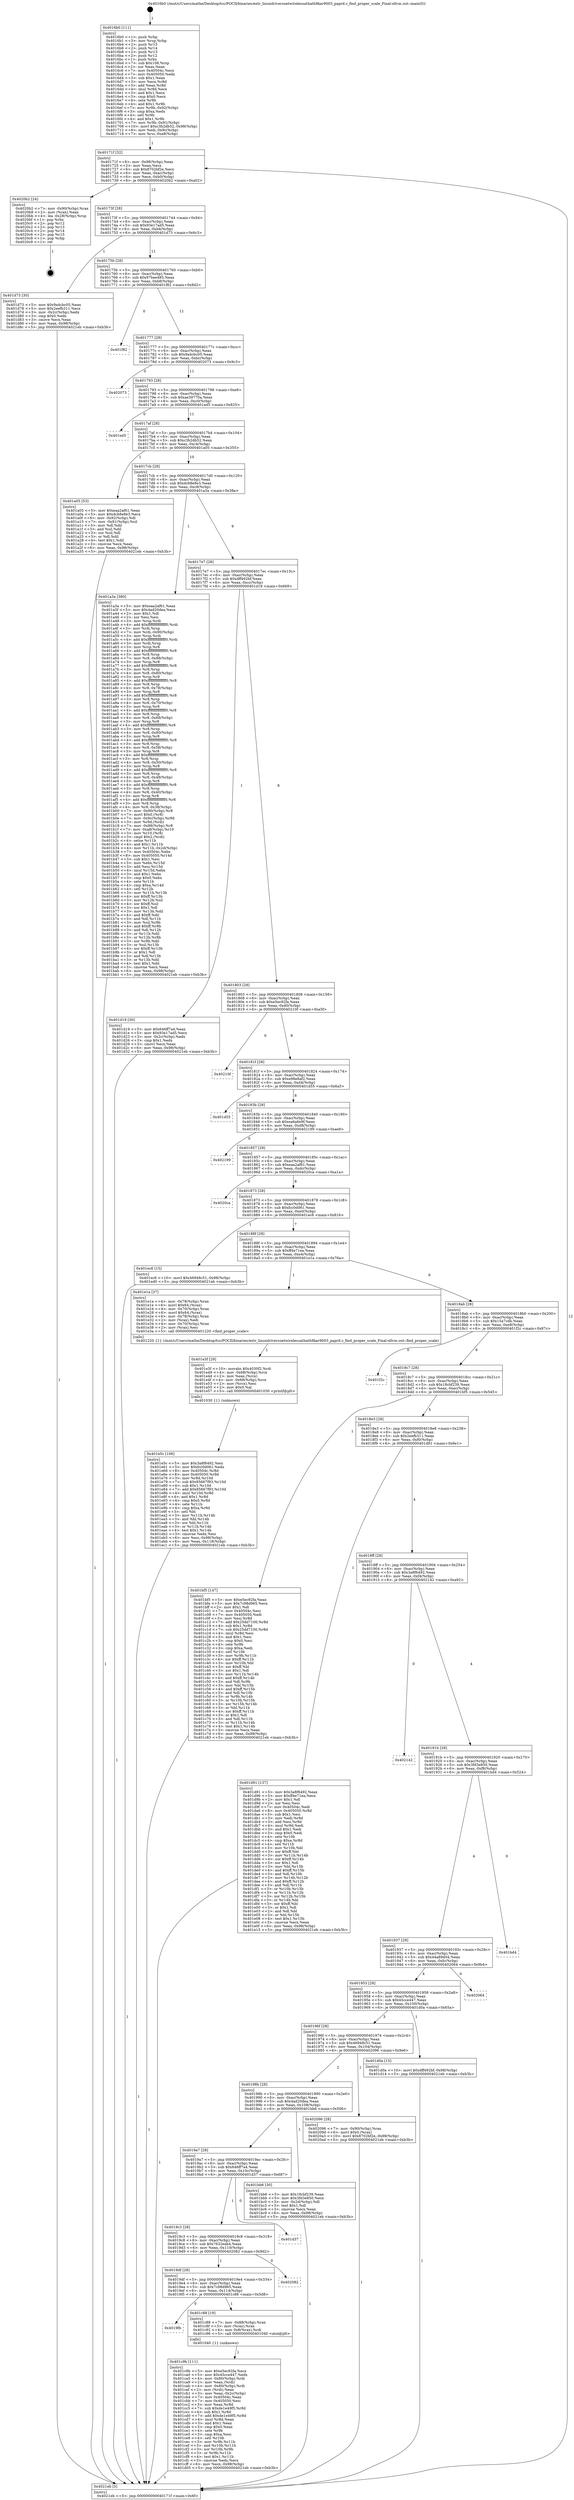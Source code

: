 digraph "0x4016b0" {
  label = "0x4016b0 (/mnt/c/Users/mathe/Desktop/tcc/POCII/binaries/extr_linuxdriversnetwirelessathath9kar9003_paprd.c_find_proper_scale_Final-ollvm.out::main(0))"
  labelloc = "t"
  node[shape=record]

  Entry [label="",width=0.3,height=0.3,shape=circle,fillcolor=black,style=filled]
  "0x40171f" [label="{
     0x40171f [32]\l
     | [instrs]\l
     &nbsp;&nbsp;0x40171f \<+6\>: mov -0x98(%rbp),%eax\l
     &nbsp;&nbsp;0x401725 \<+2\>: mov %eax,%ecx\l
     &nbsp;&nbsp;0x401727 \<+6\>: sub $0x8702bf2e,%ecx\l
     &nbsp;&nbsp;0x40172d \<+6\>: mov %eax,-0xac(%rbp)\l
     &nbsp;&nbsp;0x401733 \<+6\>: mov %ecx,-0xb0(%rbp)\l
     &nbsp;&nbsp;0x401739 \<+6\>: je 00000000004020b2 \<main+0xa02\>\l
  }"]
  "0x4020b2" [label="{
     0x4020b2 [24]\l
     | [instrs]\l
     &nbsp;&nbsp;0x4020b2 \<+7\>: mov -0x90(%rbp),%rax\l
     &nbsp;&nbsp;0x4020b9 \<+2\>: mov (%rax),%eax\l
     &nbsp;&nbsp;0x4020bb \<+4\>: lea -0x28(%rbp),%rsp\l
     &nbsp;&nbsp;0x4020bf \<+1\>: pop %rbx\l
     &nbsp;&nbsp;0x4020c0 \<+2\>: pop %r12\l
     &nbsp;&nbsp;0x4020c2 \<+2\>: pop %r13\l
     &nbsp;&nbsp;0x4020c4 \<+2\>: pop %r14\l
     &nbsp;&nbsp;0x4020c6 \<+2\>: pop %r15\l
     &nbsp;&nbsp;0x4020c8 \<+1\>: pop %rbp\l
     &nbsp;&nbsp;0x4020c9 \<+1\>: ret\l
  }"]
  "0x40173f" [label="{
     0x40173f [28]\l
     | [instrs]\l
     &nbsp;&nbsp;0x40173f \<+5\>: jmp 0000000000401744 \<main+0x94\>\l
     &nbsp;&nbsp;0x401744 \<+6\>: mov -0xac(%rbp),%eax\l
     &nbsp;&nbsp;0x40174a \<+5\>: sub $0x93e17ad5,%eax\l
     &nbsp;&nbsp;0x40174f \<+6\>: mov %eax,-0xb4(%rbp)\l
     &nbsp;&nbsp;0x401755 \<+6\>: je 0000000000401d73 \<main+0x6c3\>\l
  }"]
  Exit [label="",width=0.3,height=0.3,shape=circle,fillcolor=black,style=filled,peripheries=2]
  "0x401d73" [label="{
     0x401d73 [30]\l
     | [instrs]\l
     &nbsp;&nbsp;0x401d73 \<+5\>: mov $0x9a4cbc05,%eax\l
     &nbsp;&nbsp;0x401d78 \<+5\>: mov $0x2eefb311,%ecx\l
     &nbsp;&nbsp;0x401d7d \<+3\>: mov -0x2c(%rbp),%edx\l
     &nbsp;&nbsp;0x401d80 \<+3\>: cmp $0x0,%edx\l
     &nbsp;&nbsp;0x401d83 \<+3\>: cmove %ecx,%eax\l
     &nbsp;&nbsp;0x401d86 \<+6\>: mov %eax,-0x98(%rbp)\l
     &nbsp;&nbsp;0x401d8c \<+5\>: jmp 00000000004021eb \<main+0xb3b\>\l
  }"]
  "0x40175b" [label="{
     0x40175b [28]\l
     | [instrs]\l
     &nbsp;&nbsp;0x40175b \<+5\>: jmp 0000000000401760 \<main+0xb0\>\l
     &nbsp;&nbsp;0x401760 \<+6\>: mov -0xac(%rbp),%eax\l
     &nbsp;&nbsp;0x401766 \<+5\>: sub $0x97bee485,%eax\l
     &nbsp;&nbsp;0x40176b \<+6\>: mov %eax,-0xb8(%rbp)\l
     &nbsp;&nbsp;0x401771 \<+6\>: je 0000000000401f82 \<main+0x8d2\>\l
  }"]
  "0x401e5c" [label="{
     0x401e5c [106]\l
     | [instrs]\l
     &nbsp;&nbsp;0x401e5c \<+5\>: mov $0x3a8f6492,%esi\l
     &nbsp;&nbsp;0x401e61 \<+5\>: mov $0xfcc0d061,%edx\l
     &nbsp;&nbsp;0x401e66 \<+8\>: mov 0x40504c,%r8d\l
     &nbsp;&nbsp;0x401e6e \<+8\>: mov 0x405050,%r9d\l
     &nbsp;&nbsp;0x401e76 \<+3\>: mov %r8d,%r10d\l
     &nbsp;&nbsp;0x401e79 \<+7\>: sub $0x85667f93,%r10d\l
     &nbsp;&nbsp;0x401e80 \<+4\>: sub $0x1,%r10d\l
     &nbsp;&nbsp;0x401e84 \<+7\>: add $0x85667f93,%r10d\l
     &nbsp;&nbsp;0x401e8b \<+4\>: imul %r10d,%r8d\l
     &nbsp;&nbsp;0x401e8f \<+4\>: and $0x1,%r8d\l
     &nbsp;&nbsp;0x401e93 \<+4\>: cmp $0x0,%r8d\l
     &nbsp;&nbsp;0x401e97 \<+4\>: sete %r11b\l
     &nbsp;&nbsp;0x401e9b \<+4\>: cmp $0xa,%r9d\l
     &nbsp;&nbsp;0x401e9f \<+3\>: setl %bl\l
     &nbsp;&nbsp;0x401ea2 \<+3\>: mov %r11b,%r14b\l
     &nbsp;&nbsp;0x401ea5 \<+3\>: and %bl,%r14b\l
     &nbsp;&nbsp;0x401ea8 \<+3\>: xor %bl,%r11b\l
     &nbsp;&nbsp;0x401eab \<+3\>: or %r11b,%r14b\l
     &nbsp;&nbsp;0x401eae \<+4\>: test $0x1,%r14b\l
     &nbsp;&nbsp;0x401eb2 \<+3\>: cmovne %edx,%esi\l
     &nbsp;&nbsp;0x401eb5 \<+6\>: mov %esi,-0x98(%rbp)\l
     &nbsp;&nbsp;0x401ebb \<+6\>: mov %eax,-0x118(%rbp)\l
     &nbsp;&nbsp;0x401ec1 \<+5\>: jmp 00000000004021eb \<main+0xb3b\>\l
  }"]
  "0x401f82" [label="{
     0x401f82\l
  }", style=dashed]
  "0x401777" [label="{
     0x401777 [28]\l
     | [instrs]\l
     &nbsp;&nbsp;0x401777 \<+5\>: jmp 000000000040177c \<main+0xcc\>\l
     &nbsp;&nbsp;0x40177c \<+6\>: mov -0xac(%rbp),%eax\l
     &nbsp;&nbsp;0x401782 \<+5\>: sub $0x9a4cbc05,%eax\l
     &nbsp;&nbsp;0x401787 \<+6\>: mov %eax,-0xbc(%rbp)\l
     &nbsp;&nbsp;0x40178d \<+6\>: je 0000000000402073 \<main+0x9c3\>\l
  }"]
  "0x401e3f" [label="{
     0x401e3f [29]\l
     | [instrs]\l
     &nbsp;&nbsp;0x401e3f \<+10\>: movabs $0x4030f2,%rdi\l
     &nbsp;&nbsp;0x401e49 \<+4\>: mov -0x68(%rbp),%rcx\l
     &nbsp;&nbsp;0x401e4d \<+2\>: mov %eax,(%rcx)\l
     &nbsp;&nbsp;0x401e4f \<+4\>: mov -0x68(%rbp),%rcx\l
     &nbsp;&nbsp;0x401e53 \<+2\>: mov (%rcx),%esi\l
     &nbsp;&nbsp;0x401e55 \<+2\>: mov $0x0,%al\l
     &nbsp;&nbsp;0x401e57 \<+5\>: call 0000000000401030 \<printf@plt\>\l
     | [calls]\l
     &nbsp;&nbsp;0x401030 \{1\} (unknown)\l
  }"]
  "0x402073" [label="{
     0x402073\l
  }", style=dashed]
  "0x401793" [label="{
     0x401793 [28]\l
     | [instrs]\l
     &nbsp;&nbsp;0x401793 \<+5\>: jmp 0000000000401798 \<main+0xe8\>\l
     &nbsp;&nbsp;0x401798 \<+6\>: mov -0xac(%rbp),%eax\l
     &nbsp;&nbsp;0x40179e \<+5\>: sub $0xae39770a,%eax\l
     &nbsp;&nbsp;0x4017a3 \<+6\>: mov %eax,-0xc0(%rbp)\l
     &nbsp;&nbsp;0x4017a9 \<+6\>: je 0000000000401ed5 \<main+0x825\>\l
  }"]
  "0x401c9b" [label="{
     0x401c9b [111]\l
     | [instrs]\l
     &nbsp;&nbsp;0x401c9b \<+5\>: mov $0xe5ec92fa,%ecx\l
     &nbsp;&nbsp;0x401ca0 \<+5\>: mov $0x45cce447,%edx\l
     &nbsp;&nbsp;0x401ca5 \<+4\>: mov -0x80(%rbp),%rdi\l
     &nbsp;&nbsp;0x401ca9 \<+2\>: mov %eax,(%rdi)\l
     &nbsp;&nbsp;0x401cab \<+4\>: mov -0x80(%rbp),%rdi\l
     &nbsp;&nbsp;0x401caf \<+2\>: mov (%rdi),%eax\l
     &nbsp;&nbsp;0x401cb1 \<+3\>: mov %eax,-0x2c(%rbp)\l
     &nbsp;&nbsp;0x401cb4 \<+7\>: mov 0x40504c,%eax\l
     &nbsp;&nbsp;0x401cbb \<+7\>: mov 0x405050,%esi\l
     &nbsp;&nbsp;0x401cc2 \<+3\>: mov %eax,%r8d\l
     &nbsp;&nbsp;0x401cc5 \<+7\>: sub $0xde1e49f5,%r8d\l
     &nbsp;&nbsp;0x401ccc \<+4\>: sub $0x1,%r8d\l
     &nbsp;&nbsp;0x401cd0 \<+7\>: add $0xde1e49f5,%r8d\l
     &nbsp;&nbsp;0x401cd7 \<+4\>: imul %r8d,%eax\l
     &nbsp;&nbsp;0x401cdb \<+3\>: and $0x1,%eax\l
     &nbsp;&nbsp;0x401cde \<+3\>: cmp $0x0,%eax\l
     &nbsp;&nbsp;0x401ce1 \<+4\>: sete %r9b\l
     &nbsp;&nbsp;0x401ce5 \<+3\>: cmp $0xa,%esi\l
     &nbsp;&nbsp;0x401ce8 \<+4\>: setl %r10b\l
     &nbsp;&nbsp;0x401cec \<+3\>: mov %r9b,%r11b\l
     &nbsp;&nbsp;0x401cef \<+3\>: and %r10b,%r11b\l
     &nbsp;&nbsp;0x401cf2 \<+3\>: xor %r10b,%r9b\l
     &nbsp;&nbsp;0x401cf5 \<+3\>: or %r9b,%r11b\l
     &nbsp;&nbsp;0x401cf8 \<+4\>: test $0x1,%r11b\l
     &nbsp;&nbsp;0x401cfc \<+3\>: cmovne %edx,%ecx\l
     &nbsp;&nbsp;0x401cff \<+6\>: mov %ecx,-0x98(%rbp)\l
     &nbsp;&nbsp;0x401d05 \<+5\>: jmp 00000000004021eb \<main+0xb3b\>\l
  }"]
  "0x401ed5" [label="{
     0x401ed5\l
  }", style=dashed]
  "0x4017af" [label="{
     0x4017af [28]\l
     | [instrs]\l
     &nbsp;&nbsp;0x4017af \<+5\>: jmp 00000000004017b4 \<main+0x104\>\l
     &nbsp;&nbsp;0x4017b4 \<+6\>: mov -0xac(%rbp),%eax\l
     &nbsp;&nbsp;0x4017ba \<+5\>: sub $0xc3b2db52,%eax\l
     &nbsp;&nbsp;0x4017bf \<+6\>: mov %eax,-0xc4(%rbp)\l
     &nbsp;&nbsp;0x4017c5 \<+6\>: je 0000000000401a05 \<main+0x355\>\l
  }"]
  "0x4019fb" [label="{
     0x4019fb\l
  }", style=dashed]
  "0x401a05" [label="{
     0x401a05 [53]\l
     | [instrs]\l
     &nbsp;&nbsp;0x401a05 \<+5\>: mov $0xeaa2af61,%eax\l
     &nbsp;&nbsp;0x401a0a \<+5\>: mov $0xdcb8e8e3,%ecx\l
     &nbsp;&nbsp;0x401a0f \<+6\>: mov -0x92(%rbp),%dl\l
     &nbsp;&nbsp;0x401a15 \<+7\>: mov -0x91(%rbp),%sil\l
     &nbsp;&nbsp;0x401a1c \<+3\>: mov %dl,%dil\l
     &nbsp;&nbsp;0x401a1f \<+3\>: and %sil,%dil\l
     &nbsp;&nbsp;0x401a22 \<+3\>: xor %sil,%dl\l
     &nbsp;&nbsp;0x401a25 \<+3\>: or %dl,%dil\l
     &nbsp;&nbsp;0x401a28 \<+4\>: test $0x1,%dil\l
     &nbsp;&nbsp;0x401a2c \<+3\>: cmovne %ecx,%eax\l
     &nbsp;&nbsp;0x401a2f \<+6\>: mov %eax,-0x98(%rbp)\l
     &nbsp;&nbsp;0x401a35 \<+5\>: jmp 00000000004021eb \<main+0xb3b\>\l
  }"]
  "0x4017cb" [label="{
     0x4017cb [28]\l
     | [instrs]\l
     &nbsp;&nbsp;0x4017cb \<+5\>: jmp 00000000004017d0 \<main+0x120\>\l
     &nbsp;&nbsp;0x4017d0 \<+6\>: mov -0xac(%rbp),%eax\l
     &nbsp;&nbsp;0x4017d6 \<+5\>: sub $0xdcb8e8e3,%eax\l
     &nbsp;&nbsp;0x4017db \<+6\>: mov %eax,-0xc8(%rbp)\l
     &nbsp;&nbsp;0x4017e1 \<+6\>: je 0000000000401a3a \<main+0x38a\>\l
  }"]
  "0x4021eb" [label="{
     0x4021eb [5]\l
     | [instrs]\l
     &nbsp;&nbsp;0x4021eb \<+5\>: jmp 000000000040171f \<main+0x6f\>\l
  }"]
  "0x4016b0" [label="{
     0x4016b0 [111]\l
     | [instrs]\l
     &nbsp;&nbsp;0x4016b0 \<+1\>: push %rbp\l
     &nbsp;&nbsp;0x4016b1 \<+3\>: mov %rsp,%rbp\l
     &nbsp;&nbsp;0x4016b4 \<+2\>: push %r15\l
     &nbsp;&nbsp;0x4016b6 \<+2\>: push %r14\l
     &nbsp;&nbsp;0x4016b8 \<+2\>: push %r13\l
     &nbsp;&nbsp;0x4016ba \<+2\>: push %r12\l
     &nbsp;&nbsp;0x4016bc \<+1\>: push %rbx\l
     &nbsp;&nbsp;0x4016bd \<+7\>: sub $0x108,%rsp\l
     &nbsp;&nbsp;0x4016c4 \<+2\>: xor %eax,%eax\l
     &nbsp;&nbsp;0x4016c6 \<+7\>: mov 0x40504c,%ecx\l
     &nbsp;&nbsp;0x4016cd \<+7\>: mov 0x405050,%edx\l
     &nbsp;&nbsp;0x4016d4 \<+3\>: sub $0x1,%eax\l
     &nbsp;&nbsp;0x4016d7 \<+3\>: mov %ecx,%r8d\l
     &nbsp;&nbsp;0x4016da \<+3\>: add %eax,%r8d\l
     &nbsp;&nbsp;0x4016dd \<+4\>: imul %r8d,%ecx\l
     &nbsp;&nbsp;0x4016e1 \<+3\>: and $0x1,%ecx\l
     &nbsp;&nbsp;0x4016e4 \<+3\>: cmp $0x0,%ecx\l
     &nbsp;&nbsp;0x4016e7 \<+4\>: sete %r9b\l
     &nbsp;&nbsp;0x4016eb \<+4\>: and $0x1,%r9b\l
     &nbsp;&nbsp;0x4016ef \<+7\>: mov %r9b,-0x92(%rbp)\l
     &nbsp;&nbsp;0x4016f6 \<+3\>: cmp $0xa,%edx\l
     &nbsp;&nbsp;0x4016f9 \<+4\>: setl %r9b\l
     &nbsp;&nbsp;0x4016fd \<+4\>: and $0x1,%r9b\l
     &nbsp;&nbsp;0x401701 \<+7\>: mov %r9b,-0x91(%rbp)\l
     &nbsp;&nbsp;0x401708 \<+10\>: movl $0xc3b2db52,-0x98(%rbp)\l
     &nbsp;&nbsp;0x401712 \<+6\>: mov %edi,-0x9c(%rbp)\l
     &nbsp;&nbsp;0x401718 \<+7\>: mov %rsi,-0xa8(%rbp)\l
  }"]
  "0x401c88" [label="{
     0x401c88 [19]\l
     | [instrs]\l
     &nbsp;&nbsp;0x401c88 \<+7\>: mov -0x88(%rbp),%rax\l
     &nbsp;&nbsp;0x401c8f \<+3\>: mov (%rax),%rax\l
     &nbsp;&nbsp;0x401c92 \<+4\>: mov 0x8(%rax),%rdi\l
     &nbsp;&nbsp;0x401c96 \<+5\>: call 0000000000401040 \<atoi@plt\>\l
     | [calls]\l
     &nbsp;&nbsp;0x401040 \{1\} (unknown)\l
  }"]
  "0x401a3a" [label="{
     0x401a3a [380]\l
     | [instrs]\l
     &nbsp;&nbsp;0x401a3a \<+5\>: mov $0xeaa2af61,%eax\l
     &nbsp;&nbsp;0x401a3f \<+5\>: mov $0x4ad20dea,%ecx\l
     &nbsp;&nbsp;0x401a44 \<+2\>: mov $0x1,%dl\l
     &nbsp;&nbsp;0x401a46 \<+2\>: xor %esi,%esi\l
     &nbsp;&nbsp;0x401a48 \<+3\>: mov %rsp,%rdi\l
     &nbsp;&nbsp;0x401a4b \<+4\>: add $0xfffffffffffffff0,%rdi\l
     &nbsp;&nbsp;0x401a4f \<+3\>: mov %rdi,%rsp\l
     &nbsp;&nbsp;0x401a52 \<+7\>: mov %rdi,-0x90(%rbp)\l
     &nbsp;&nbsp;0x401a59 \<+3\>: mov %rsp,%rdi\l
     &nbsp;&nbsp;0x401a5c \<+4\>: add $0xfffffffffffffff0,%rdi\l
     &nbsp;&nbsp;0x401a60 \<+3\>: mov %rdi,%rsp\l
     &nbsp;&nbsp;0x401a63 \<+3\>: mov %rsp,%r8\l
     &nbsp;&nbsp;0x401a66 \<+4\>: add $0xfffffffffffffff0,%r8\l
     &nbsp;&nbsp;0x401a6a \<+3\>: mov %r8,%rsp\l
     &nbsp;&nbsp;0x401a6d \<+7\>: mov %r8,-0x88(%rbp)\l
     &nbsp;&nbsp;0x401a74 \<+3\>: mov %rsp,%r8\l
     &nbsp;&nbsp;0x401a77 \<+4\>: add $0xfffffffffffffff0,%r8\l
     &nbsp;&nbsp;0x401a7b \<+3\>: mov %r8,%rsp\l
     &nbsp;&nbsp;0x401a7e \<+4\>: mov %r8,-0x80(%rbp)\l
     &nbsp;&nbsp;0x401a82 \<+3\>: mov %rsp,%r8\l
     &nbsp;&nbsp;0x401a85 \<+4\>: add $0xfffffffffffffff0,%r8\l
     &nbsp;&nbsp;0x401a89 \<+3\>: mov %r8,%rsp\l
     &nbsp;&nbsp;0x401a8c \<+4\>: mov %r8,-0x78(%rbp)\l
     &nbsp;&nbsp;0x401a90 \<+3\>: mov %rsp,%r8\l
     &nbsp;&nbsp;0x401a93 \<+4\>: add $0xfffffffffffffff0,%r8\l
     &nbsp;&nbsp;0x401a97 \<+3\>: mov %r8,%rsp\l
     &nbsp;&nbsp;0x401a9a \<+4\>: mov %r8,-0x70(%rbp)\l
     &nbsp;&nbsp;0x401a9e \<+3\>: mov %rsp,%r8\l
     &nbsp;&nbsp;0x401aa1 \<+4\>: add $0xfffffffffffffff0,%r8\l
     &nbsp;&nbsp;0x401aa5 \<+3\>: mov %r8,%rsp\l
     &nbsp;&nbsp;0x401aa8 \<+4\>: mov %r8,-0x68(%rbp)\l
     &nbsp;&nbsp;0x401aac \<+3\>: mov %rsp,%r8\l
     &nbsp;&nbsp;0x401aaf \<+4\>: add $0xfffffffffffffff0,%r8\l
     &nbsp;&nbsp;0x401ab3 \<+3\>: mov %r8,%rsp\l
     &nbsp;&nbsp;0x401ab6 \<+4\>: mov %r8,-0x60(%rbp)\l
     &nbsp;&nbsp;0x401aba \<+3\>: mov %rsp,%r8\l
     &nbsp;&nbsp;0x401abd \<+4\>: add $0xfffffffffffffff0,%r8\l
     &nbsp;&nbsp;0x401ac1 \<+3\>: mov %r8,%rsp\l
     &nbsp;&nbsp;0x401ac4 \<+4\>: mov %r8,-0x58(%rbp)\l
     &nbsp;&nbsp;0x401ac8 \<+3\>: mov %rsp,%r8\l
     &nbsp;&nbsp;0x401acb \<+4\>: add $0xfffffffffffffff0,%r8\l
     &nbsp;&nbsp;0x401acf \<+3\>: mov %r8,%rsp\l
     &nbsp;&nbsp;0x401ad2 \<+4\>: mov %r8,-0x50(%rbp)\l
     &nbsp;&nbsp;0x401ad6 \<+3\>: mov %rsp,%r8\l
     &nbsp;&nbsp;0x401ad9 \<+4\>: add $0xfffffffffffffff0,%r8\l
     &nbsp;&nbsp;0x401add \<+3\>: mov %r8,%rsp\l
     &nbsp;&nbsp;0x401ae0 \<+4\>: mov %r8,-0x48(%rbp)\l
     &nbsp;&nbsp;0x401ae4 \<+3\>: mov %rsp,%r8\l
     &nbsp;&nbsp;0x401ae7 \<+4\>: add $0xfffffffffffffff0,%r8\l
     &nbsp;&nbsp;0x401aeb \<+3\>: mov %r8,%rsp\l
     &nbsp;&nbsp;0x401aee \<+4\>: mov %r8,-0x40(%rbp)\l
     &nbsp;&nbsp;0x401af2 \<+3\>: mov %rsp,%r8\l
     &nbsp;&nbsp;0x401af5 \<+4\>: add $0xfffffffffffffff0,%r8\l
     &nbsp;&nbsp;0x401af9 \<+3\>: mov %r8,%rsp\l
     &nbsp;&nbsp;0x401afc \<+4\>: mov %r8,-0x38(%rbp)\l
     &nbsp;&nbsp;0x401b00 \<+7\>: mov -0x90(%rbp),%r8\l
     &nbsp;&nbsp;0x401b07 \<+7\>: movl $0x0,(%r8)\l
     &nbsp;&nbsp;0x401b0e \<+7\>: mov -0x9c(%rbp),%r9d\l
     &nbsp;&nbsp;0x401b15 \<+3\>: mov %r9d,(%rdi)\l
     &nbsp;&nbsp;0x401b18 \<+7\>: mov -0x88(%rbp),%r8\l
     &nbsp;&nbsp;0x401b1f \<+7\>: mov -0xa8(%rbp),%r10\l
     &nbsp;&nbsp;0x401b26 \<+3\>: mov %r10,(%r8)\l
     &nbsp;&nbsp;0x401b29 \<+3\>: cmpl $0x2,(%rdi)\l
     &nbsp;&nbsp;0x401b2c \<+4\>: setne %r11b\l
     &nbsp;&nbsp;0x401b30 \<+4\>: and $0x1,%r11b\l
     &nbsp;&nbsp;0x401b34 \<+4\>: mov %r11b,-0x2d(%rbp)\l
     &nbsp;&nbsp;0x401b38 \<+7\>: mov 0x40504c,%ebx\l
     &nbsp;&nbsp;0x401b3f \<+8\>: mov 0x405050,%r14d\l
     &nbsp;&nbsp;0x401b47 \<+3\>: sub $0x1,%esi\l
     &nbsp;&nbsp;0x401b4a \<+3\>: mov %ebx,%r15d\l
     &nbsp;&nbsp;0x401b4d \<+3\>: add %esi,%r15d\l
     &nbsp;&nbsp;0x401b50 \<+4\>: imul %r15d,%ebx\l
     &nbsp;&nbsp;0x401b54 \<+3\>: and $0x1,%ebx\l
     &nbsp;&nbsp;0x401b57 \<+3\>: cmp $0x0,%ebx\l
     &nbsp;&nbsp;0x401b5a \<+4\>: sete %r11b\l
     &nbsp;&nbsp;0x401b5e \<+4\>: cmp $0xa,%r14d\l
     &nbsp;&nbsp;0x401b62 \<+4\>: setl %r12b\l
     &nbsp;&nbsp;0x401b66 \<+3\>: mov %r11b,%r13b\l
     &nbsp;&nbsp;0x401b69 \<+4\>: xor $0xff,%r13b\l
     &nbsp;&nbsp;0x401b6d \<+3\>: mov %r12b,%sil\l
     &nbsp;&nbsp;0x401b70 \<+4\>: xor $0xff,%sil\l
     &nbsp;&nbsp;0x401b74 \<+3\>: xor $0x1,%dl\l
     &nbsp;&nbsp;0x401b77 \<+3\>: mov %r13b,%dil\l
     &nbsp;&nbsp;0x401b7a \<+4\>: and $0xff,%dil\l
     &nbsp;&nbsp;0x401b7e \<+3\>: and %dl,%r11b\l
     &nbsp;&nbsp;0x401b81 \<+3\>: mov %sil,%r8b\l
     &nbsp;&nbsp;0x401b84 \<+4\>: and $0xff,%r8b\l
     &nbsp;&nbsp;0x401b88 \<+3\>: and %dl,%r12b\l
     &nbsp;&nbsp;0x401b8b \<+3\>: or %r11b,%dil\l
     &nbsp;&nbsp;0x401b8e \<+3\>: or %r12b,%r8b\l
     &nbsp;&nbsp;0x401b91 \<+3\>: xor %r8b,%dil\l
     &nbsp;&nbsp;0x401b94 \<+3\>: or %sil,%r13b\l
     &nbsp;&nbsp;0x401b97 \<+4\>: xor $0xff,%r13b\l
     &nbsp;&nbsp;0x401b9b \<+3\>: or $0x1,%dl\l
     &nbsp;&nbsp;0x401b9e \<+3\>: and %dl,%r13b\l
     &nbsp;&nbsp;0x401ba1 \<+3\>: or %r13b,%dil\l
     &nbsp;&nbsp;0x401ba4 \<+4\>: test $0x1,%dil\l
     &nbsp;&nbsp;0x401ba8 \<+3\>: cmovne %ecx,%eax\l
     &nbsp;&nbsp;0x401bab \<+6\>: mov %eax,-0x98(%rbp)\l
     &nbsp;&nbsp;0x401bb1 \<+5\>: jmp 00000000004021eb \<main+0xb3b\>\l
  }"]
  "0x4017e7" [label="{
     0x4017e7 [28]\l
     | [instrs]\l
     &nbsp;&nbsp;0x4017e7 \<+5\>: jmp 00000000004017ec \<main+0x13c\>\l
     &nbsp;&nbsp;0x4017ec \<+6\>: mov -0xac(%rbp),%eax\l
     &nbsp;&nbsp;0x4017f2 \<+5\>: sub $0xdff492bf,%eax\l
     &nbsp;&nbsp;0x4017f7 \<+6\>: mov %eax,-0xcc(%rbp)\l
     &nbsp;&nbsp;0x4017fd \<+6\>: je 0000000000401d19 \<main+0x669\>\l
  }"]
  "0x4019df" [label="{
     0x4019df [28]\l
     | [instrs]\l
     &nbsp;&nbsp;0x4019df \<+5\>: jmp 00000000004019e4 \<main+0x334\>\l
     &nbsp;&nbsp;0x4019e4 \<+6\>: mov -0xac(%rbp),%eax\l
     &nbsp;&nbsp;0x4019ea \<+5\>: sub $0x7c98d965,%eax\l
     &nbsp;&nbsp;0x4019ef \<+6\>: mov %eax,-0x114(%rbp)\l
     &nbsp;&nbsp;0x4019f5 \<+6\>: je 0000000000401c88 \<main+0x5d8\>\l
  }"]
  "0x402082" [label="{
     0x402082\l
  }", style=dashed]
  "0x401d19" [label="{
     0x401d19 [30]\l
     | [instrs]\l
     &nbsp;&nbsp;0x401d19 \<+5\>: mov $0x646ff7a4,%eax\l
     &nbsp;&nbsp;0x401d1e \<+5\>: mov $0x93e17ad5,%ecx\l
     &nbsp;&nbsp;0x401d23 \<+3\>: mov -0x2c(%rbp),%edx\l
     &nbsp;&nbsp;0x401d26 \<+3\>: cmp $0x1,%edx\l
     &nbsp;&nbsp;0x401d29 \<+3\>: cmovl %ecx,%eax\l
     &nbsp;&nbsp;0x401d2c \<+6\>: mov %eax,-0x98(%rbp)\l
     &nbsp;&nbsp;0x401d32 \<+5\>: jmp 00000000004021eb \<main+0xb3b\>\l
  }"]
  "0x401803" [label="{
     0x401803 [28]\l
     | [instrs]\l
     &nbsp;&nbsp;0x401803 \<+5\>: jmp 0000000000401808 \<main+0x158\>\l
     &nbsp;&nbsp;0x401808 \<+6\>: mov -0xac(%rbp),%eax\l
     &nbsp;&nbsp;0x40180e \<+5\>: sub $0xe5ec92fa,%eax\l
     &nbsp;&nbsp;0x401813 \<+6\>: mov %eax,-0xd0(%rbp)\l
     &nbsp;&nbsp;0x401819 \<+6\>: je 000000000040210f \<main+0xa5f\>\l
  }"]
  "0x4019c3" [label="{
     0x4019c3 [28]\l
     | [instrs]\l
     &nbsp;&nbsp;0x4019c3 \<+5\>: jmp 00000000004019c8 \<main+0x318\>\l
     &nbsp;&nbsp;0x4019c8 \<+6\>: mov -0xac(%rbp),%eax\l
     &nbsp;&nbsp;0x4019ce \<+5\>: sub $0x7632eab4,%eax\l
     &nbsp;&nbsp;0x4019d3 \<+6\>: mov %eax,-0x110(%rbp)\l
     &nbsp;&nbsp;0x4019d9 \<+6\>: je 0000000000402082 \<main+0x9d2\>\l
  }"]
  "0x40210f" [label="{
     0x40210f\l
  }", style=dashed]
  "0x40181f" [label="{
     0x40181f [28]\l
     | [instrs]\l
     &nbsp;&nbsp;0x40181f \<+5\>: jmp 0000000000401824 \<main+0x174\>\l
     &nbsp;&nbsp;0x401824 \<+6\>: mov -0xac(%rbp),%eax\l
     &nbsp;&nbsp;0x40182a \<+5\>: sub $0xe98e8af2,%eax\l
     &nbsp;&nbsp;0x40182f \<+6\>: mov %eax,-0xd4(%rbp)\l
     &nbsp;&nbsp;0x401835 \<+6\>: je 0000000000401d55 \<main+0x6a5\>\l
  }"]
  "0x401d37" [label="{
     0x401d37\l
  }", style=dashed]
  "0x401d55" [label="{
     0x401d55\l
  }", style=dashed]
  "0x40183b" [label="{
     0x40183b [28]\l
     | [instrs]\l
     &nbsp;&nbsp;0x40183b \<+5\>: jmp 0000000000401840 \<main+0x190\>\l
     &nbsp;&nbsp;0x401840 \<+6\>: mov -0xac(%rbp),%eax\l
     &nbsp;&nbsp;0x401846 \<+5\>: sub $0xea6a6e9f,%eax\l
     &nbsp;&nbsp;0x40184b \<+6\>: mov %eax,-0xd8(%rbp)\l
     &nbsp;&nbsp;0x401851 \<+6\>: je 0000000000402199 \<main+0xae9\>\l
  }"]
  "0x4019a7" [label="{
     0x4019a7 [28]\l
     | [instrs]\l
     &nbsp;&nbsp;0x4019a7 \<+5\>: jmp 00000000004019ac \<main+0x2fc\>\l
     &nbsp;&nbsp;0x4019ac \<+6\>: mov -0xac(%rbp),%eax\l
     &nbsp;&nbsp;0x4019b2 \<+5\>: sub $0x646ff7a4,%eax\l
     &nbsp;&nbsp;0x4019b7 \<+6\>: mov %eax,-0x10c(%rbp)\l
     &nbsp;&nbsp;0x4019bd \<+6\>: je 0000000000401d37 \<main+0x687\>\l
  }"]
  "0x402199" [label="{
     0x402199\l
  }", style=dashed]
  "0x401857" [label="{
     0x401857 [28]\l
     | [instrs]\l
     &nbsp;&nbsp;0x401857 \<+5\>: jmp 000000000040185c \<main+0x1ac\>\l
     &nbsp;&nbsp;0x40185c \<+6\>: mov -0xac(%rbp),%eax\l
     &nbsp;&nbsp;0x401862 \<+5\>: sub $0xeaa2af61,%eax\l
     &nbsp;&nbsp;0x401867 \<+6\>: mov %eax,-0xdc(%rbp)\l
     &nbsp;&nbsp;0x40186d \<+6\>: je 00000000004020ca \<main+0xa1a\>\l
  }"]
  "0x401bb6" [label="{
     0x401bb6 [30]\l
     | [instrs]\l
     &nbsp;&nbsp;0x401bb6 \<+5\>: mov $0x18cbf239,%eax\l
     &nbsp;&nbsp;0x401bbb \<+5\>: mov $0x3fd3e850,%ecx\l
     &nbsp;&nbsp;0x401bc0 \<+3\>: mov -0x2d(%rbp),%dl\l
     &nbsp;&nbsp;0x401bc3 \<+3\>: test $0x1,%dl\l
     &nbsp;&nbsp;0x401bc6 \<+3\>: cmovne %ecx,%eax\l
     &nbsp;&nbsp;0x401bc9 \<+6\>: mov %eax,-0x98(%rbp)\l
     &nbsp;&nbsp;0x401bcf \<+5\>: jmp 00000000004021eb \<main+0xb3b\>\l
  }"]
  "0x4020ca" [label="{
     0x4020ca\l
  }", style=dashed]
  "0x401873" [label="{
     0x401873 [28]\l
     | [instrs]\l
     &nbsp;&nbsp;0x401873 \<+5\>: jmp 0000000000401878 \<main+0x1c8\>\l
     &nbsp;&nbsp;0x401878 \<+6\>: mov -0xac(%rbp),%eax\l
     &nbsp;&nbsp;0x40187e \<+5\>: sub $0xfcc0d061,%eax\l
     &nbsp;&nbsp;0x401883 \<+6\>: mov %eax,-0xe0(%rbp)\l
     &nbsp;&nbsp;0x401889 \<+6\>: je 0000000000401ec6 \<main+0x816\>\l
  }"]
  "0x40198b" [label="{
     0x40198b [28]\l
     | [instrs]\l
     &nbsp;&nbsp;0x40198b \<+5\>: jmp 0000000000401990 \<main+0x2e0\>\l
     &nbsp;&nbsp;0x401990 \<+6\>: mov -0xac(%rbp),%eax\l
     &nbsp;&nbsp;0x401996 \<+5\>: sub $0x4ad20dea,%eax\l
     &nbsp;&nbsp;0x40199b \<+6\>: mov %eax,-0x108(%rbp)\l
     &nbsp;&nbsp;0x4019a1 \<+6\>: je 0000000000401bb6 \<main+0x506\>\l
  }"]
  "0x401ec6" [label="{
     0x401ec6 [15]\l
     | [instrs]\l
     &nbsp;&nbsp;0x401ec6 \<+10\>: movl $0x46948c51,-0x98(%rbp)\l
     &nbsp;&nbsp;0x401ed0 \<+5\>: jmp 00000000004021eb \<main+0xb3b\>\l
  }"]
  "0x40188f" [label="{
     0x40188f [28]\l
     | [instrs]\l
     &nbsp;&nbsp;0x40188f \<+5\>: jmp 0000000000401894 \<main+0x1e4\>\l
     &nbsp;&nbsp;0x401894 \<+6\>: mov -0xac(%rbp),%eax\l
     &nbsp;&nbsp;0x40189a \<+5\>: sub $0xff4e71ea,%eax\l
     &nbsp;&nbsp;0x40189f \<+6\>: mov %eax,-0xe4(%rbp)\l
     &nbsp;&nbsp;0x4018a5 \<+6\>: je 0000000000401e1a \<main+0x76a\>\l
  }"]
  "0x402096" [label="{
     0x402096 [28]\l
     | [instrs]\l
     &nbsp;&nbsp;0x402096 \<+7\>: mov -0x90(%rbp),%rax\l
     &nbsp;&nbsp;0x40209d \<+6\>: movl $0x0,(%rax)\l
     &nbsp;&nbsp;0x4020a3 \<+10\>: movl $0x8702bf2e,-0x98(%rbp)\l
     &nbsp;&nbsp;0x4020ad \<+5\>: jmp 00000000004021eb \<main+0xb3b\>\l
  }"]
  "0x401e1a" [label="{
     0x401e1a [37]\l
     | [instrs]\l
     &nbsp;&nbsp;0x401e1a \<+4\>: mov -0x78(%rbp),%rax\l
     &nbsp;&nbsp;0x401e1e \<+6\>: movl $0x64,(%rax)\l
     &nbsp;&nbsp;0x401e24 \<+4\>: mov -0x70(%rbp),%rax\l
     &nbsp;&nbsp;0x401e28 \<+6\>: movl $0x64,(%rax)\l
     &nbsp;&nbsp;0x401e2e \<+4\>: mov -0x78(%rbp),%rax\l
     &nbsp;&nbsp;0x401e32 \<+2\>: mov (%rax),%edi\l
     &nbsp;&nbsp;0x401e34 \<+4\>: mov -0x70(%rbp),%rax\l
     &nbsp;&nbsp;0x401e38 \<+2\>: mov (%rax),%esi\l
     &nbsp;&nbsp;0x401e3a \<+5\>: call 0000000000401220 \<find_proper_scale\>\l
     | [calls]\l
     &nbsp;&nbsp;0x401220 \{1\} (/mnt/c/Users/mathe/Desktop/tcc/POCII/binaries/extr_linuxdriversnetwirelessathath9kar9003_paprd.c_find_proper_scale_Final-ollvm.out::find_proper_scale)\l
  }"]
  "0x4018ab" [label="{
     0x4018ab [28]\l
     | [instrs]\l
     &nbsp;&nbsp;0x4018ab \<+5\>: jmp 00000000004018b0 \<main+0x200\>\l
     &nbsp;&nbsp;0x4018b0 \<+6\>: mov -0xac(%rbp),%eax\l
     &nbsp;&nbsp;0x4018b6 \<+5\>: sub $0x15a7cdb,%eax\l
     &nbsp;&nbsp;0x4018bb \<+6\>: mov %eax,-0xe8(%rbp)\l
     &nbsp;&nbsp;0x4018c1 \<+6\>: je 0000000000401f2c \<main+0x87c\>\l
  }"]
  "0x40196f" [label="{
     0x40196f [28]\l
     | [instrs]\l
     &nbsp;&nbsp;0x40196f \<+5\>: jmp 0000000000401974 \<main+0x2c4\>\l
     &nbsp;&nbsp;0x401974 \<+6\>: mov -0xac(%rbp),%eax\l
     &nbsp;&nbsp;0x40197a \<+5\>: sub $0x46948c51,%eax\l
     &nbsp;&nbsp;0x40197f \<+6\>: mov %eax,-0x104(%rbp)\l
     &nbsp;&nbsp;0x401985 \<+6\>: je 0000000000402096 \<main+0x9e6\>\l
  }"]
  "0x401f2c" [label="{
     0x401f2c\l
  }", style=dashed]
  "0x4018c7" [label="{
     0x4018c7 [28]\l
     | [instrs]\l
     &nbsp;&nbsp;0x4018c7 \<+5\>: jmp 00000000004018cc \<main+0x21c\>\l
     &nbsp;&nbsp;0x4018cc \<+6\>: mov -0xac(%rbp),%eax\l
     &nbsp;&nbsp;0x4018d2 \<+5\>: sub $0x18cbf239,%eax\l
     &nbsp;&nbsp;0x4018d7 \<+6\>: mov %eax,-0xec(%rbp)\l
     &nbsp;&nbsp;0x4018dd \<+6\>: je 0000000000401bf5 \<main+0x545\>\l
  }"]
  "0x401d0a" [label="{
     0x401d0a [15]\l
     | [instrs]\l
     &nbsp;&nbsp;0x401d0a \<+10\>: movl $0xdff492bf,-0x98(%rbp)\l
     &nbsp;&nbsp;0x401d14 \<+5\>: jmp 00000000004021eb \<main+0xb3b\>\l
  }"]
  "0x401bf5" [label="{
     0x401bf5 [147]\l
     | [instrs]\l
     &nbsp;&nbsp;0x401bf5 \<+5\>: mov $0xe5ec92fa,%eax\l
     &nbsp;&nbsp;0x401bfa \<+5\>: mov $0x7c98d965,%ecx\l
     &nbsp;&nbsp;0x401bff \<+2\>: mov $0x1,%dl\l
     &nbsp;&nbsp;0x401c01 \<+7\>: mov 0x40504c,%esi\l
     &nbsp;&nbsp;0x401c08 \<+7\>: mov 0x405050,%edi\l
     &nbsp;&nbsp;0x401c0f \<+3\>: mov %esi,%r8d\l
     &nbsp;&nbsp;0x401c12 \<+7\>: add $0x25dd7100,%r8d\l
     &nbsp;&nbsp;0x401c19 \<+4\>: sub $0x1,%r8d\l
     &nbsp;&nbsp;0x401c1d \<+7\>: sub $0x25dd7100,%r8d\l
     &nbsp;&nbsp;0x401c24 \<+4\>: imul %r8d,%esi\l
     &nbsp;&nbsp;0x401c28 \<+3\>: and $0x1,%esi\l
     &nbsp;&nbsp;0x401c2b \<+3\>: cmp $0x0,%esi\l
     &nbsp;&nbsp;0x401c2e \<+4\>: sete %r9b\l
     &nbsp;&nbsp;0x401c32 \<+3\>: cmp $0xa,%edi\l
     &nbsp;&nbsp;0x401c35 \<+4\>: setl %r10b\l
     &nbsp;&nbsp;0x401c39 \<+3\>: mov %r9b,%r11b\l
     &nbsp;&nbsp;0x401c3c \<+4\>: xor $0xff,%r11b\l
     &nbsp;&nbsp;0x401c40 \<+3\>: mov %r10b,%bl\l
     &nbsp;&nbsp;0x401c43 \<+3\>: xor $0xff,%bl\l
     &nbsp;&nbsp;0x401c46 \<+3\>: xor $0x1,%dl\l
     &nbsp;&nbsp;0x401c49 \<+3\>: mov %r11b,%r14b\l
     &nbsp;&nbsp;0x401c4c \<+4\>: and $0xff,%r14b\l
     &nbsp;&nbsp;0x401c50 \<+3\>: and %dl,%r9b\l
     &nbsp;&nbsp;0x401c53 \<+3\>: mov %bl,%r15b\l
     &nbsp;&nbsp;0x401c56 \<+4\>: and $0xff,%r15b\l
     &nbsp;&nbsp;0x401c5a \<+3\>: and %dl,%r10b\l
     &nbsp;&nbsp;0x401c5d \<+3\>: or %r9b,%r14b\l
     &nbsp;&nbsp;0x401c60 \<+3\>: or %r10b,%r15b\l
     &nbsp;&nbsp;0x401c63 \<+3\>: xor %r15b,%r14b\l
     &nbsp;&nbsp;0x401c66 \<+3\>: or %bl,%r11b\l
     &nbsp;&nbsp;0x401c69 \<+4\>: xor $0xff,%r11b\l
     &nbsp;&nbsp;0x401c6d \<+3\>: or $0x1,%dl\l
     &nbsp;&nbsp;0x401c70 \<+3\>: and %dl,%r11b\l
     &nbsp;&nbsp;0x401c73 \<+3\>: or %r11b,%r14b\l
     &nbsp;&nbsp;0x401c76 \<+4\>: test $0x1,%r14b\l
     &nbsp;&nbsp;0x401c7a \<+3\>: cmovne %ecx,%eax\l
     &nbsp;&nbsp;0x401c7d \<+6\>: mov %eax,-0x98(%rbp)\l
     &nbsp;&nbsp;0x401c83 \<+5\>: jmp 00000000004021eb \<main+0xb3b\>\l
  }"]
  "0x4018e3" [label="{
     0x4018e3 [28]\l
     | [instrs]\l
     &nbsp;&nbsp;0x4018e3 \<+5\>: jmp 00000000004018e8 \<main+0x238\>\l
     &nbsp;&nbsp;0x4018e8 \<+6\>: mov -0xac(%rbp),%eax\l
     &nbsp;&nbsp;0x4018ee \<+5\>: sub $0x2eefb311,%eax\l
     &nbsp;&nbsp;0x4018f3 \<+6\>: mov %eax,-0xf0(%rbp)\l
     &nbsp;&nbsp;0x4018f9 \<+6\>: je 0000000000401d91 \<main+0x6e1\>\l
  }"]
  "0x401953" [label="{
     0x401953 [28]\l
     | [instrs]\l
     &nbsp;&nbsp;0x401953 \<+5\>: jmp 0000000000401958 \<main+0x2a8\>\l
     &nbsp;&nbsp;0x401958 \<+6\>: mov -0xac(%rbp),%eax\l
     &nbsp;&nbsp;0x40195e \<+5\>: sub $0x45cce447,%eax\l
     &nbsp;&nbsp;0x401963 \<+6\>: mov %eax,-0x100(%rbp)\l
     &nbsp;&nbsp;0x401969 \<+6\>: je 0000000000401d0a \<main+0x65a\>\l
  }"]
  "0x401d91" [label="{
     0x401d91 [137]\l
     | [instrs]\l
     &nbsp;&nbsp;0x401d91 \<+5\>: mov $0x3a8f6492,%eax\l
     &nbsp;&nbsp;0x401d96 \<+5\>: mov $0xff4e71ea,%ecx\l
     &nbsp;&nbsp;0x401d9b \<+2\>: mov $0x1,%dl\l
     &nbsp;&nbsp;0x401d9d \<+2\>: xor %esi,%esi\l
     &nbsp;&nbsp;0x401d9f \<+7\>: mov 0x40504c,%edi\l
     &nbsp;&nbsp;0x401da6 \<+8\>: mov 0x405050,%r8d\l
     &nbsp;&nbsp;0x401dae \<+3\>: sub $0x1,%esi\l
     &nbsp;&nbsp;0x401db1 \<+3\>: mov %edi,%r9d\l
     &nbsp;&nbsp;0x401db4 \<+3\>: add %esi,%r9d\l
     &nbsp;&nbsp;0x401db7 \<+4\>: imul %r9d,%edi\l
     &nbsp;&nbsp;0x401dbb \<+3\>: and $0x1,%edi\l
     &nbsp;&nbsp;0x401dbe \<+3\>: cmp $0x0,%edi\l
     &nbsp;&nbsp;0x401dc1 \<+4\>: sete %r10b\l
     &nbsp;&nbsp;0x401dc5 \<+4\>: cmp $0xa,%r8d\l
     &nbsp;&nbsp;0x401dc9 \<+4\>: setl %r11b\l
     &nbsp;&nbsp;0x401dcd \<+3\>: mov %r10b,%bl\l
     &nbsp;&nbsp;0x401dd0 \<+3\>: xor $0xff,%bl\l
     &nbsp;&nbsp;0x401dd3 \<+3\>: mov %r11b,%r14b\l
     &nbsp;&nbsp;0x401dd6 \<+4\>: xor $0xff,%r14b\l
     &nbsp;&nbsp;0x401dda \<+3\>: xor $0x1,%dl\l
     &nbsp;&nbsp;0x401ddd \<+3\>: mov %bl,%r15b\l
     &nbsp;&nbsp;0x401de0 \<+4\>: and $0xff,%r15b\l
     &nbsp;&nbsp;0x401de4 \<+3\>: and %dl,%r10b\l
     &nbsp;&nbsp;0x401de7 \<+3\>: mov %r14b,%r12b\l
     &nbsp;&nbsp;0x401dea \<+4\>: and $0xff,%r12b\l
     &nbsp;&nbsp;0x401dee \<+3\>: and %dl,%r11b\l
     &nbsp;&nbsp;0x401df1 \<+3\>: or %r10b,%r15b\l
     &nbsp;&nbsp;0x401df4 \<+3\>: or %r11b,%r12b\l
     &nbsp;&nbsp;0x401df7 \<+3\>: xor %r12b,%r15b\l
     &nbsp;&nbsp;0x401dfa \<+3\>: or %r14b,%bl\l
     &nbsp;&nbsp;0x401dfd \<+3\>: xor $0xff,%bl\l
     &nbsp;&nbsp;0x401e00 \<+3\>: or $0x1,%dl\l
     &nbsp;&nbsp;0x401e03 \<+2\>: and %dl,%bl\l
     &nbsp;&nbsp;0x401e05 \<+3\>: or %bl,%r15b\l
     &nbsp;&nbsp;0x401e08 \<+4\>: test $0x1,%r15b\l
     &nbsp;&nbsp;0x401e0c \<+3\>: cmovne %ecx,%eax\l
     &nbsp;&nbsp;0x401e0f \<+6\>: mov %eax,-0x98(%rbp)\l
     &nbsp;&nbsp;0x401e15 \<+5\>: jmp 00000000004021eb \<main+0xb3b\>\l
  }"]
  "0x4018ff" [label="{
     0x4018ff [28]\l
     | [instrs]\l
     &nbsp;&nbsp;0x4018ff \<+5\>: jmp 0000000000401904 \<main+0x254\>\l
     &nbsp;&nbsp;0x401904 \<+6\>: mov -0xac(%rbp),%eax\l
     &nbsp;&nbsp;0x40190a \<+5\>: sub $0x3a8f6492,%eax\l
     &nbsp;&nbsp;0x40190f \<+6\>: mov %eax,-0xf4(%rbp)\l
     &nbsp;&nbsp;0x401915 \<+6\>: je 0000000000402142 \<main+0xa92\>\l
  }"]
  "0x402064" [label="{
     0x402064\l
  }", style=dashed]
  "0x402142" [label="{
     0x402142\l
  }", style=dashed]
  "0x40191b" [label="{
     0x40191b [28]\l
     | [instrs]\l
     &nbsp;&nbsp;0x40191b \<+5\>: jmp 0000000000401920 \<main+0x270\>\l
     &nbsp;&nbsp;0x401920 \<+6\>: mov -0xac(%rbp),%eax\l
     &nbsp;&nbsp;0x401926 \<+5\>: sub $0x3fd3e850,%eax\l
     &nbsp;&nbsp;0x40192b \<+6\>: mov %eax,-0xf8(%rbp)\l
     &nbsp;&nbsp;0x401931 \<+6\>: je 0000000000401bd4 \<main+0x524\>\l
  }"]
  "0x401937" [label="{
     0x401937 [28]\l
     | [instrs]\l
     &nbsp;&nbsp;0x401937 \<+5\>: jmp 000000000040193c \<main+0x28c\>\l
     &nbsp;&nbsp;0x40193c \<+6\>: mov -0xac(%rbp),%eax\l
     &nbsp;&nbsp;0x401942 \<+5\>: sub $0x44a89404,%eax\l
     &nbsp;&nbsp;0x401947 \<+6\>: mov %eax,-0xfc(%rbp)\l
     &nbsp;&nbsp;0x40194d \<+6\>: je 0000000000402064 \<main+0x9b4\>\l
  }"]
  "0x401bd4" [label="{
     0x401bd4\l
  }", style=dashed]
  Entry -> "0x4016b0" [label=" 1"]
  "0x40171f" -> "0x4020b2" [label=" 1"]
  "0x40171f" -> "0x40173f" [label=" 12"]
  "0x4020b2" -> Exit [label=" 1"]
  "0x40173f" -> "0x401d73" [label=" 1"]
  "0x40173f" -> "0x40175b" [label=" 11"]
  "0x402096" -> "0x4021eb" [label=" 1"]
  "0x40175b" -> "0x401f82" [label=" 0"]
  "0x40175b" -> "0x401777" [label=" 11"]
  "0x401ec6" -> "0x4021eb" [label=" 1"]
  "0x401777" -> "0x402073" [label=" 0"]
  "0x401777" -> "0x401793" [label=" 11"]
  "0x401e5c" -> "0x4021eb" [label=" 1"]
  "0x401793" -> "0x401ed5" [label=" 0"]
  "0x401793" -> "0x4017af" [label=" 11"]
  "0x401e3f" -> "0x401e5c" [label=" 1"]
  "0x4017af" -> "0x401a05" [label=" 1"]
  "0x4017af" -> "0x4017cb" [label=" 10"]
  "0x401a05" -> "0x4021eb" [label=" 1"]
  "0x4016b0" -> "0x40171f" [label=" 1"]
  "0x4021eb" -> "0x40171f" [label=" 12"]
  "0x401e1a" -> "0x401e3f" [label=" 1"]
  "0x4017cb" -> "0x401a3a" [label=" 1"]
  "0x4017cb" -> "0x4017e7" [label=" 9"]
  "0x401d91" -> "0x4021eb" [label=" 1"]
  "0x401a3a" -> "0x4021eb" [label=" 1"]
  "0x401d19" -> "0x4021eb" [label=" 1"]
  "0x4017e7" -> "0x401d19" [label=" 1"]
  "0x4017e7" -> "0x401803" [label=" 8"]
  "0x401d0a" -> "0x4021eb" [label=" 1"]
  "0x401803" -> "0x40210f" [label=" 0"]
  "0x401803" -> "0x40181f" [label=" 8"]
  "0x401c88" -> "0x401c9b" [label=" 1"]
  "0x40181f" -> "0x401d55" [label=" 0"]
  "0x40181f" -> "0x40183b" [label=" 8"]
  "0x4019df" -> "0x4019fb" [label=" 0"]
  "0x40183b" -> "0x402199" [label=" 0"]
  "0x40183b" -> "0x401857" [label=" 8"]
  "0x401d73" -> "0x4021eb" [label=" 1"]
  "0x401857" -> "0x4020ca" [label=" 0"]
  "0x401857" -> "0x401873" [label=" 8"]
  "0x4019c3" -> "0x4019df" [label=" 1"]
  "0x401873" -> "0x401ec6" [label=" 1"]
  "0x401873" -> "0x40188f" [label=" 7"]
  "0x401c9b" -> "0x4021eb" [label=" 1"]
  "0x40188f" -> "0x401e1a" [label=" 1"]
  "0x40188f" -> "0x4018ab" [label=" 6"]
  "0x4019a7" -> "0x4019c3" [label=" 1"]
  "0x4018ab" -> "0x401f2c" [label=" 0"]
  "0x4018ab" -> "0x4018c7" [label=" 6"]
  "0x4019df" -> "0x401c88" [label=" 1"]
  "0x4018c7" -> "0x401bf5" [label=" 1"]
  "0x4018c7" -> "0x4018e3" [label=" 5"]
  "0x401bf5" -> "0x4021eb" [label=" 1"]
  "0x4018e3" -> "0x401d91" [label=" 1"]
  "0x4018e3" -> "0x4018ff" [label=" 4"]
  "0x40198b" -> "0x4019a7" [label=" 1"]
  "0x4018ff" -> "0x402142" [label=" 0"]
  "0x4018ff" -> "0x40191b" [label=" 4"]
  "0x40198b" -> "0x401bb6" [label=" 1"]
  "0x40191b" -> "0x401bd4" [label=" 0"]
  "0x40191b" -> "0x401937" [label=" 4"]
  "0x4019c3" -> "0x402082" [label=" 0"]
  "0x401937" -> "0x402064" [label=" 0"]
  "0x401937" -> "0x401953" [label=" 4"]
  "0x401bb6" -> "0x4021eb" [label=" 1"]
  "0x401953" -> "0x401d0a" [label=" 1"]
  "0x401953" -> "0x40196f" [label=" 3"]
  "0x4019a7" -> "0x401d37" [label=" 0"]
  "0x40196f" -> "0x402096" [label=" 1"]
  "0x40196f" -> "0x40198b" [label=" 2"]
}
